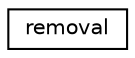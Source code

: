 digraph "Иерархия классов. Графический вид."
{
  edge [fontname="Helvetica",fontsize="10",labelfontname="Helvetica",labelfontsize="10"];
  node [fontname="Helvetica",fontsize="10",shape=record];
  rankdir="LR";
  Node1 [label="removal",height=0.2,width=0.4,color="black", fillcolor="white", style="filled",URL="$classremoval.html",tooltip="Удаление нечётных цифр "];
}
